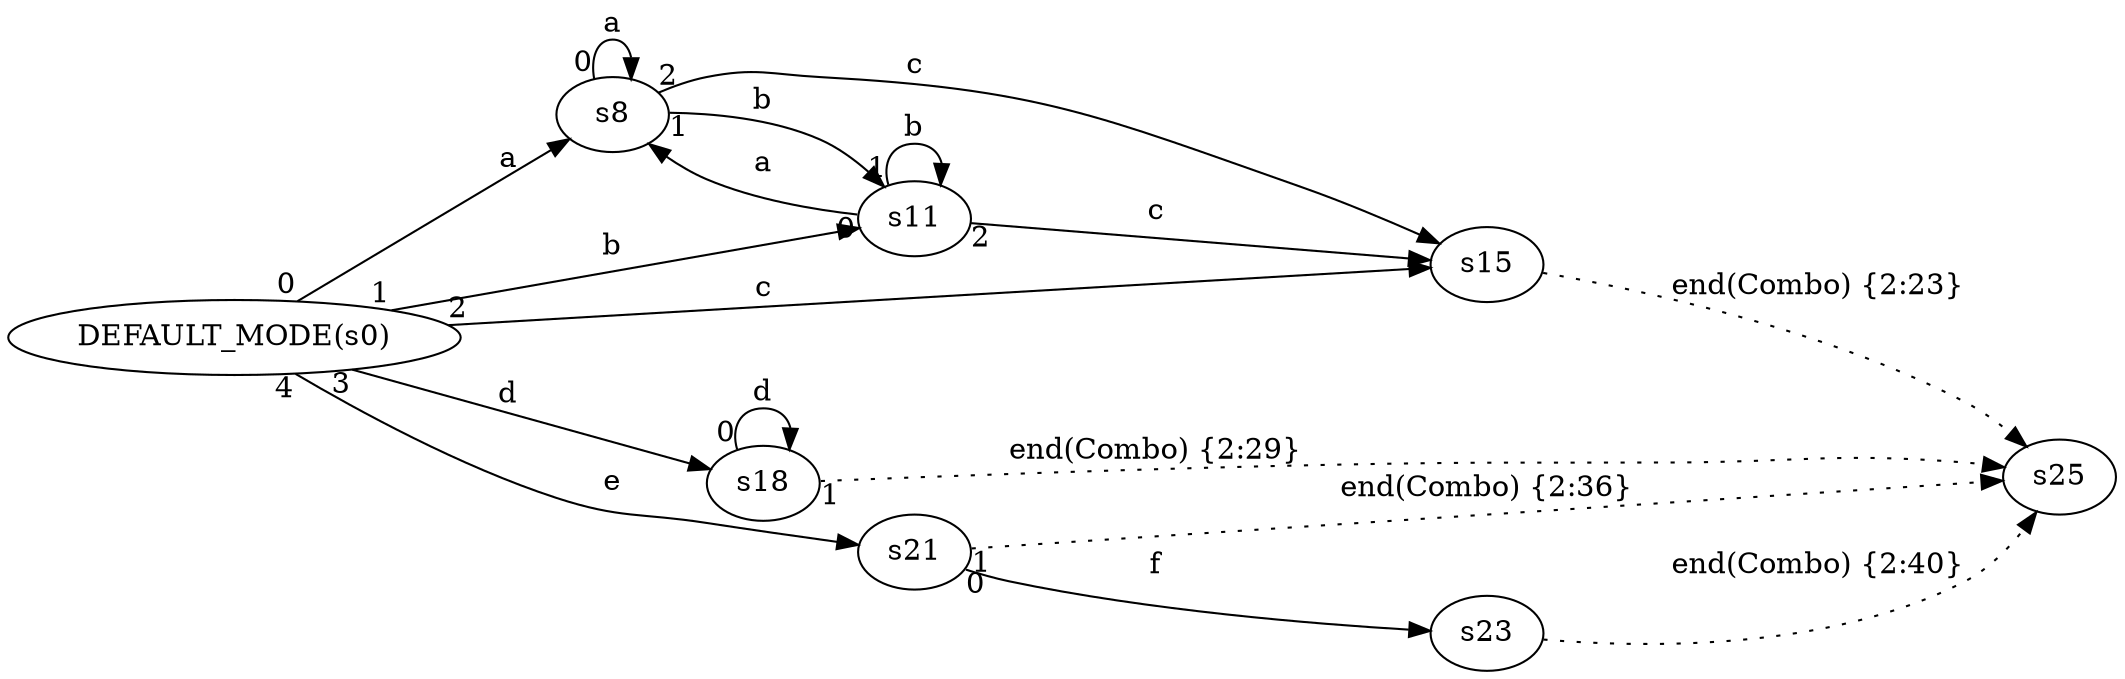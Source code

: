 digraph ATN {
  rankdir=LR;

  "DEFAULT_MODE(s0)" -> s8 [label=a taillabel=0]
  s8 -> s8 [label=a taillabel=0]
  s8 -> s11 [label=b taillabel=1]
  s11 -> s8 [label=a taillabel=0]
  s11 -> s11 [label=b taillabel=1]
  s11 -> s15 [label=c taillabel=2]
  s15 -> s25 [label="end(Combo) {2:23}" style=dotted]
  s8 -> s15 [label=c taillabel=2]
  "DEFAULT_MODE(s0)" -> s11 [label=b taillabel=1]
  "DEFAULT_MODE(s0)" -> s15 [label=c taillabel=2]
  "DEFAULT_MODE(s0)" -> s18 [label=d taillabel=3]
  s18 -> s18 [label=d taillabel=0]
  s18 -> s25 [label="end(Combo) {2:29}" taillabel=1 style=dotted]
  "DEFAULT_MODE(s0)" -> s21 [label=e taillabel=4]
  s21 -> s23 [label=f taillabel=0]
  s23 -> s25 [label="end(Combo) {2:40}" style=dotted]
  s21 -> s25 [label="end(Combo) {2:36}" taillabel=1 style=dotted]
}